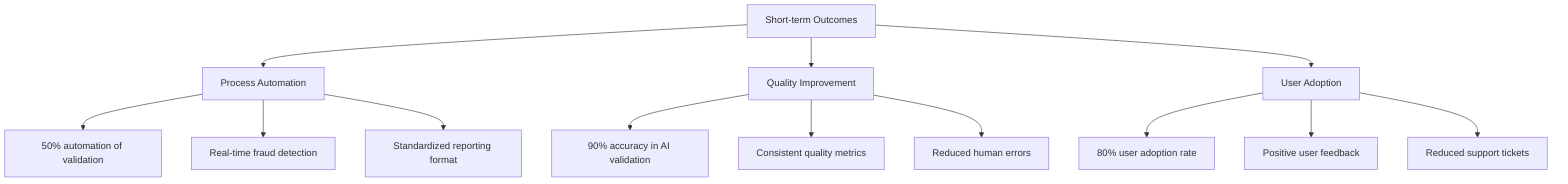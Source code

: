 graph TD
    A[Short-term Outcomes] --> B[Process Automation]
    A --> C[Quality Improvement]
    A --> D[User Adoption]
    
    B --> B1[50% automation of validation]
    B --> B2[Real-time fraud detection]
    B --> B3[Standardized reporting format]
    
    C --> C1[90% accuracy in AI validation]
    C --> C2[Consistent quality metrics]
    C --> C3[Reduced human errors]
    
    D --> D1[80% user adoption rate]
    D --> D2[Positive user feedback]
    D --> D3[Reduced support tickets]